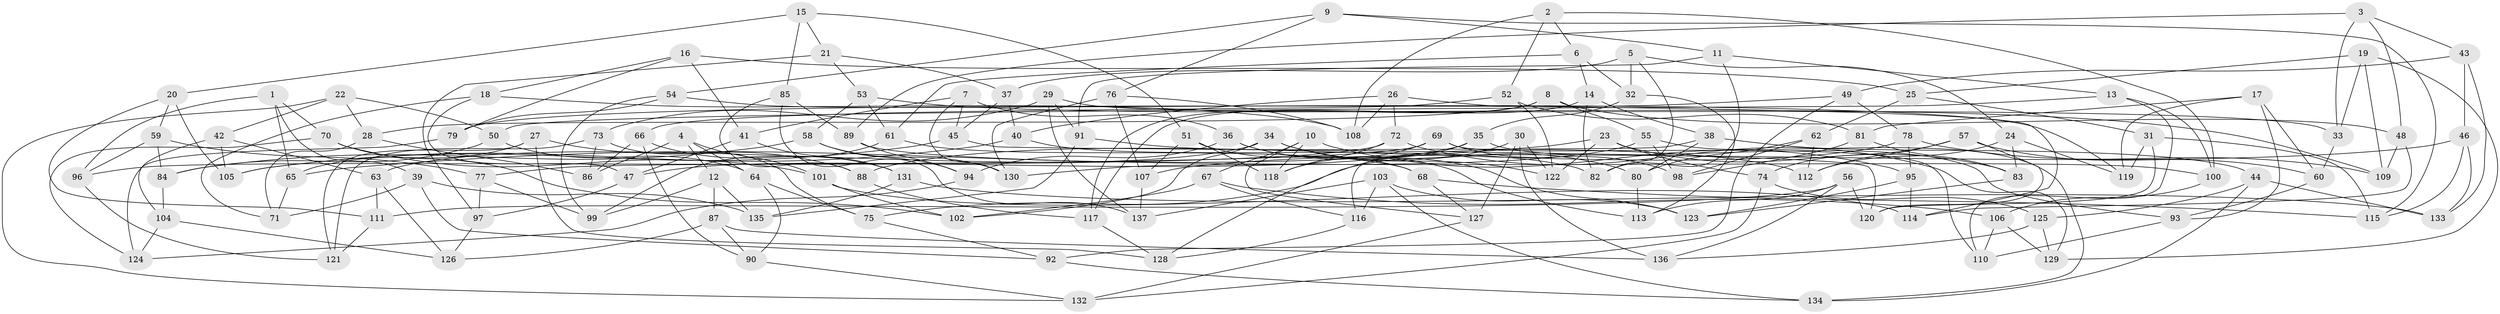 // Generated by graph-tools (version 1.1) at 2025/16/03/09/25 04:16:34]
// undirected, 137 vertices, 274 edges
graph export_dot {
graph [start="1"]
  node [color=gray90,style=filled];
  1;
  2;
  3;
  4;
  5;
  6;
  7;
  8;
  9;
  10;
  11;
  12;
  13;
  14;
  15;
  16;
  17;
  18;
  19;
  20;
  21;
  22;
  23;
  24;
  25;
  26;
  27;
  28;
  29;
  30;
  31;
  32;
  33;
  34;
  35;
  36;
  37;
  38;
  39;
  40;
  41;
  42;
  43;
  44;
  45;
  46;
  47;
  48;
  49;
  50;
  51;
  52;
  53;
  54;
  55;
  56;
  57;
  58;
  59;
  60;
  61;
  62;
  63;
  64;
  65;
  66;
  67;
  68;
  69;
  70;
  71;
  72;
  73;
  74;
  75;
  76;
  77;
  78;
  79;
  80;
  81;
  82;
  83;
  84;
  85;
  86;
  87;
  88;
  89;
  90;
  91;
  92;
  93;
  94;
  95;
  96;
  97;
  98;
  99;
  100;
  101;
  102;
  103;
  104;
  105;
  106;
  107;
  108;
  109;
  110;
  111;
  112;
  113;
  114;
  115;
  116;
  117;
  118;
  119;
  120;
  121;
  122;
  123;
  124;
  125;
  126;
  127;
  128;
  129;
  130;
  131;
  132;
  133;
  134;
  135;
  136;
  137;
  1 -- 96;
  1 -- 39;
  1 -- 65;
  1 -- 70;
  2 -- 6;
  2 -- 108;
  2 -- 100;
  2 -- 52;
  3 -- 43;
  3 -- 48;
  3 -- 33;
  3 -- 89;
  4 -- 86;
  4 -- 64;
  4 -- 101;
  4 -- 12;
  5 -- 37;
  5 -- 24;
  5 -- 32;
  5 -- 82;
  6 -- 32;
  6 -- 14;
  6 -- 61;
  7 -- 130;
  7 -- 45;
  7 -- 41;
  7 -- 36;
  8 -- 48;
  8 -- 55;
  8 -- 28;
  8 -- 117;
  9 -- 11;
  9 -- 54;
  9 -- 115;
  9 -- 76;
  10 -- 127;
  10 -- 118;
  10 -- 95;
  10 -- 67;
  11 -- 13;
  11 -- 91;
  11 -- 82;
  12 -- 87;
  12 -- 135;
  12 -- 99;
  13 -- 100;
  13 -- 50;
  13 -- 110;
  14 -- 38;
  14 -- 117;
  14 -- 82;
  15 -- 21;
  15 -- 20;
  15 -- 51;
  15 -- 85;
  16 -- 41;
  16 -- 25;
  16 -- 18;
  16 -- 79;
  17 -- 93;
  17 -- 60;
  17 -- 119;
  17 -- 81;
  18 -- 47;
  18 -- 71;
  18 -- 108;
  19 -- 129;
  19 -- 109;
  19 -- 33;
  19 -- 25;
  20 -- 111;
  20 -- 105;
  20 -- 59;
  21 -- 53;
  21 -- 37;
  21 -- 97;
  22 -- 42;
  22 -- 28;
  22 -- 50;
  22 -- 132;
  23 -- 74;
  23 -- 122;
  23 -- 65;
  23 -- 83;
  24 -- 112;
  24 -- 119;
  24 -- 83;
  25 -- 62;
  25 -- 31;
  26 -- 40;
  26 -- 108;
  26 -- 72;
  26 -- 114;
  27 -- 121;
  27 -- 88;
  27 -- 128;
  27 -- 65;
  28 -- 86;
  28 -- 71;
  29 -- 33;
  29 -- 73;
  29 -- 91;
  29 -- 137;
  30 -- 136;
  30 -- 75;
  30 -- 122;
  30 -- 127;
  31 -- 120;
  31 -- 119;
  31 -- 115;
  32 -- 35;
  32 -- 113;
  33 -- 60;
  34 -- 102;
  34 -- 63;
  34 -- 122;
  34 -- 80;
  35 -- 128;
  35 -- 47;
  35 -- 93;
  36 -- 113;
  36 -- 94;
  36 -- 123;
  37 -- 40;
  37 -- 45;
  38 -- 80;
  38 -- 116;
  38 -- 44;
  39 -- 71;
  39 -- 135;
  39 -- 92;
  40 -- 105;
  40 -- 82;
  41 -- 47;
  41 -- 131;
  42 -- 104;
  42 -- 105;
  42 -- 63;
  43 -- 133;
  43 -- 49;
  43 -- 46;
  44 -- 134;
  44 -- 125;
  44 -- 133;
  45 -- 105;
  45 -- 120;
  46 -- 133;
  46 -- 115;
  46 -- 107;
  47 -- 97;
  48 -- 114;
  48 -- 109;
  49 -- 78;
  49 -- 79;
  49 -- 92;
  50 -- 84;
  50 -- 64;
  51 -- 107;
  51 -- 118;
  51 -- 68;
  52 -- 66;
  52 -- 81;
  52 -- 122;
  53 -- 58;
  53 -- 109;
  53 -- 61;
  54 -- 119;
  54 -- 99;
  54 -- 79;
  55 -- 98;
  55 -- 134;
  55 -- 130;
  56 -- 120;
  56 -- 111;
  56 -- 113;
  56 -- 136;
  57 -- 60;
  57 -- 74;
  57 -- 112;
  57 -- 120;
  58 -- 130;
  58 -- 84;
  58 -- 94;
  59 -- 96;
  59 -- 77;
  59 -- 84;
  60 -- 93;
  61 -- 68;
  61 -- 99;
  62 -- 112;
  62 -- 80;
  62 -- 98;
  63 -- 126;
  63 -- 111;
  64 -- 75;
  64 -- 90;
  65 -- 71;
  66 -- 90;
  66 -- 86;
  66 -- 131;
  67 -- 102;
  67 -- 116;
  67 -- 106;
  68 -- 127;
  68 -- 115;
  69 -- 118;
  69 -- 110;
  69 -- 77;
  69 -- 98;
  70 -- 124;
  70 -- 102;
  70 -- 101;
  72 -- 96;
  72 -- 118;
  72 -- 129;
  73 -- 75;
  73 -- 121;
  73 -- 86;
  74 -- 125;
  74 -- 132;
  75 -- 92;
  76 -- 107;
  76 -- 130;
  76 -- 108;
  77 -- 99;
  77 -- 97;
  78 -- 109;
  78 -- 88;
  78 -- 95;
  79 -- 124;
  80 -- 113;
  81 -- 83;
  81 -- 98;
  83 -- 123;
  84 -- 104;
  85 -- 88;
  85 -- 89;
  85 -- 137;
  87 -- 126;
  87 -- 136;
  87 -- 90;
  88 -- 117;
  89 -- 94;
  89 -- 100;
  90 -- 132;
  91 -- 112;
  91 -- 135;
  92 -- 134;
  93 -- 110;
  94 -- 124;
  95 -- 114;
  95 -- 123;
  96 -- 121;
  97 -- 126;
  100 -- 106;
  101 -- 114;
  101 -- 102;
  103 -- 137;
  103 -- 123;
  103 -- 116;
  103 -- 134;
  104 -- 126;
  104 -- 124;
  106 -- 110;
  106 -- 129;
  107 -- 137;
  111 -- 121;
  116 -- 128;
  117 -- 128;
  125 -- 136;
  125 -- 129;
  127 -- 132;
  131 -- 133;
  131 -- 135;
}
